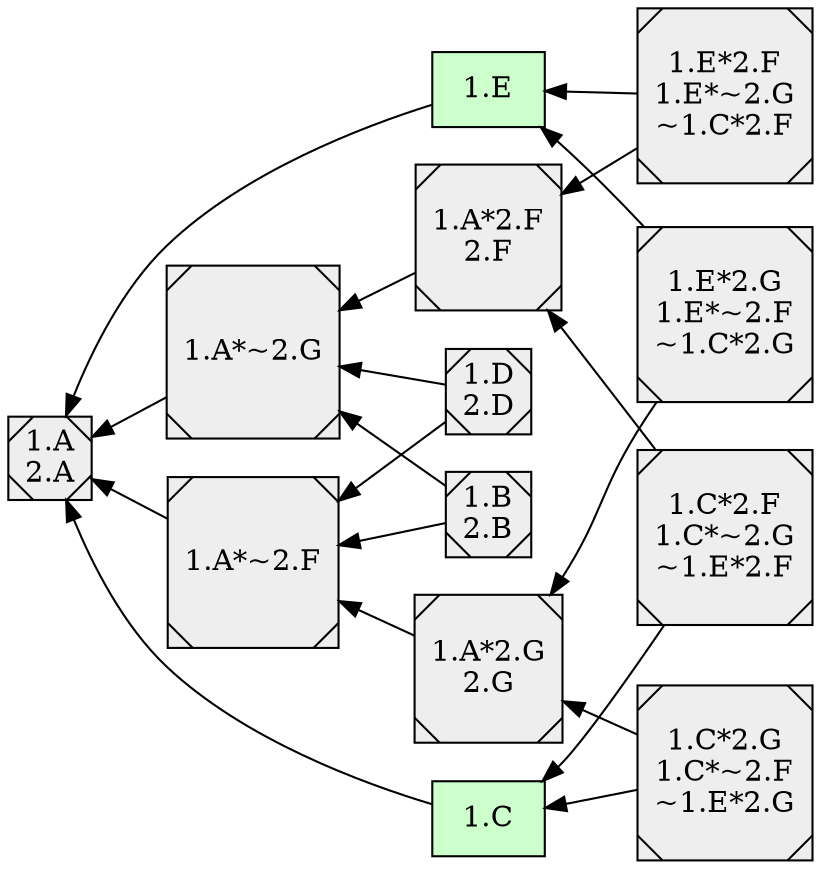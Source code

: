 digraph {

rankdir = RL

  node [shape=box style="filled" fillcolor="#CCFFCC"]
  "1.E"
  "1.E"
  "1.C"
  "1.C"
  "1.C"
  "1.E"
  node [shape=octagon style="filled" fillcolor="#FFFFCC"]
  node [shape=Msquare style="filled" fillcolor="#EEEEEE"]
  "1.D\n2.D"
  "1.E*2.G\n1.E*~2.F\n~1.C*2.G"
  "1.E*2.F\n1.E*~2.G\n~1.C*2.F"
  "1.E*2.F\n1.E*~2.G\n~1.C*2.F"
  "1.E*2.G\n1.E*~2.F\n~1.C*2.G"
  "1.C*2.G\n1.C*~2.F\n~1.E*2.G"
  "1.C*2.F\n1.C*~2.G\n~1.E*2.F"
  "1.B\n2.B"
  "1.A\n2.A"
  "1.A*2.G\n2.G"
  "1.A*2.F\n2.F"
  "1.D\n2.D"
  "1.A*2.G\n2.G"
  "1.A*2.F\n2.F"
  "1.A\n2.A"
  "1.B\n2.B"
  "1.C*2.G\n1.C*~2.F\n~1.E*2.G"
  "1.D\n2.D"
  "1.A*~2.G"
  "1.D\n2.D"
  "1.A*~2.F"
  "1.E*2.G\n1.E*~2.F\n~1.C*2.G"
  "1.E*2.F\n1.E*~2.G\n~1.C*2.F"
  "1.C*2.G\n1.C*~2.F\n~1.E*2.G"
  "1.C*2.F\n1.C*~2.G\n~1.E*2.F"
  "1.B\n2.B"
  "1.A*~2.G"
  "1.B\n2.B"
  "1.A*~2.F"
  "1.A\n2.A"
  "1.A\n2.A"
  "1.A*~2.G"
  "1.A\n2.A"
  "1.A*~2.F"
  "1.A\n2.A"
  "1.A*2.G\n2.G"
  "1.A*~2.F"
  "1.E*2.G\n1.E*~2.F\n~1.C*2.G"
  "1.A*2.G\n2.G"
  "1.C*2.G\n1.C*~2.F\n~1.E*2.G"
  "1.A*2.G\n2.G"
  "1.A*2.F\n2.F"
  "1.A*~2.G"
  "1.E*2.F\n1.E*~2.G\n~1.C*2.F"
  "1.A*2.F\n2.F"
  "1.C*2.F\n1.C*~2.G\n~1.E*2.F"
  "1.A*2.F\n2.F"
  "1.D\n2.D"
  "1.A\n2.A"
  "1.E*2.G\n1.E*~2.F\n~1.C*2.G"
  "1.A\n2.A"
  "1.E*2.F\n1.E*~2.G\n~1.C*2.F"
  "1.A\n2.A"
  "1.C*2.G\n1.C*~2.F\n~1.E*2.G"
  "1.A\n2.A"
  "1.C*2.F\n1.C*~2.G\n~1.E*2.F"
  "1.A\n2.A"
  "1.B\n2.B"
  "1.A\n2.A"
  "1.A*2.G\n2.G"
  "1.A\n2.A"
  "1.E*2.G\n1.E*~2.F\n~1.C*2.G"
  "1.A*~2.F"
  "1.C*2.G\n1.C*~2.F\n~1.E*2.G"
  "1.A*~2.F"
  "1.A*2.F\n2.F"
  "1.A\n2.A"
  "1.E*2.F\n1.E*~2.G\n~1.C*2.F"
  "1.A*~2.G"
  "1.C*2.F\n1.C*~2.G\n~1.E*2.F"
  "1.A*~2.G"
  "1.D\n2.D" -> "1.A*~2.G" [style=filled, color=black];
  "1.D\n2.D" -> "1.A*~2.F" [style=filled, color=black];
  "1.E*2.G\n1.E*~2.F\n~1.C*2.G" -> "1.E" [style=filled, color=black];
  "1.E*2.F\n1.E*~2.G\n~1.C*2.F" -> "1.E" [style=filled, color=black];
  "1.C*2.G\n1.C*~2.F\n~1.E*2.G" -> "1.C" [style=filled, color=black];
  "1.C*2.F\n1.C*~2.G\n~1.E*2.F" -> "1.C" [style=filled, color=black];
  "1.B\n2.B" -> "1.A*~2.G" [style=filled, color=black];
  "1.B\n2.B" -> "1.A*~2.F" [style=filled, color=black];
  "1.C" -> "1.A\n2.A" [style=filled, color=black];
  "1.E" -> "1.A\n2.A" [style=filled, color=black];
  "1.A*~2.G" -> "1.A\n2.A" [style=filled, color=black];
  "1.A*~2.F" -> "1.A\n2.A" [style=filled, color=black];
  "1.A*2.G\n2.G" -> "1.A*~2.F" [style=filled, color=black];
  "1.E*2.G\n1.E*~2.F\n~1.C*2.G" -> "1.A*2.G\n2.G" [style=filled, color=black];
  "1.C*2.G\n1.C*~2.F\n~1.E*2.G" -> "1.A*2.G\n2.G" [style=filled, color=black];
  "1.A*2.F\n2.F" -> "1.A*~2.G" [style=filled, color=black];
  "1.E*2.F\n1.E*~2.G\n~1.C*2.F" -> "1.A*2.F\n2.F" [style=filled, color=black];
  "1.C*2.F\n1.C*~2.G\n~1.E*2.F" -> "1.A*2.F\n2.F" [style=filled, color=black];
  subgraph cluster_lg {
    rankdir = LR
  }
}
